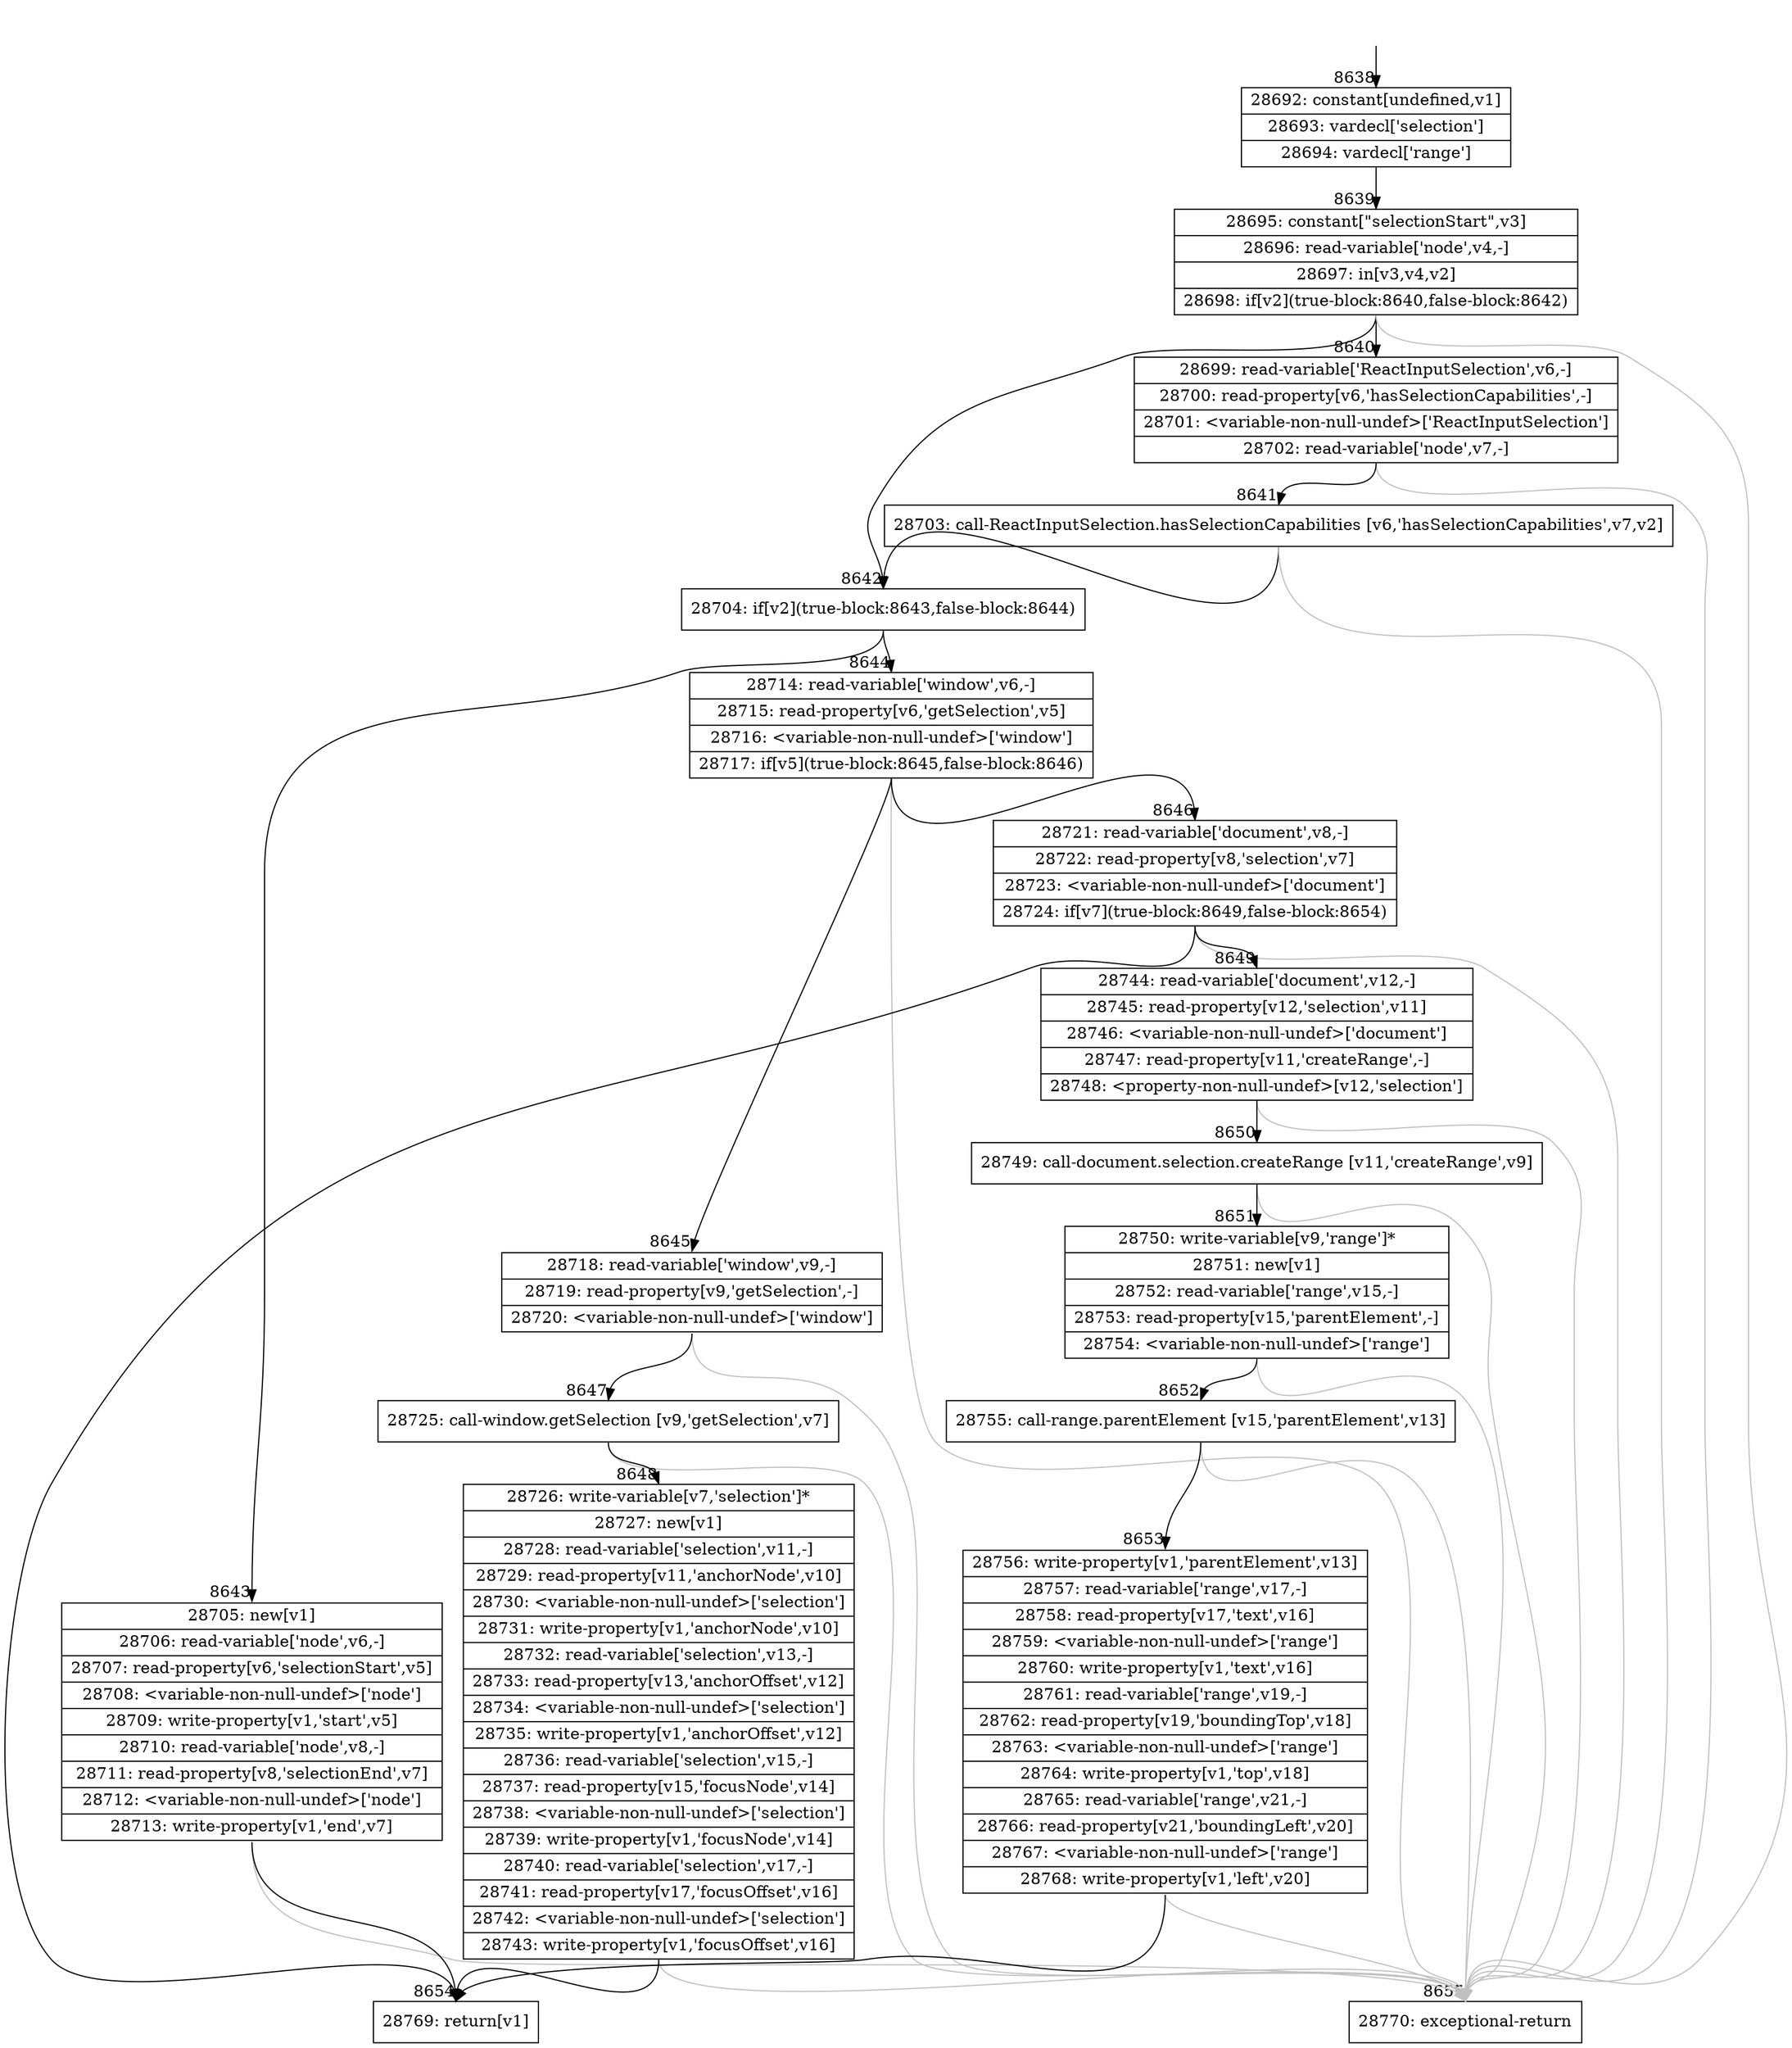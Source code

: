 digraph {
rankdir="TD"
BB_entry638[shape=none,label=""];
BB_entry638 -> BB8638 [tailport=s, headport=n, headlabel="    8638"]
BB8638 [shape=record label="{28692: constant[undefined,v1]|28693: vardecl['selection']|28694: vardecl['range']}" ] 
BB8638 -> BB8639 [tailport=s, headport=n, headlabel="      8639"]
BB8639 [shape=record label="{28695: constant[\"selectionStart\",v3]|28696: read-variable['node',v4,-]|28697: in[v3,v4,v2]|28698: if[v2](true-block:8640,false-block:8642)}" ] 
BB8639 -> BB8642 [tailport=s, headport=n, headlabel="      8642"]
BB8639 -> BB8640 [tailport=s, headport=n, headlabel="      8640"]
BB8639 -> BB8655 [tailport=s, headport=n, color=gray, headlabel="      8655"]
BB8640 [shape=record label="{28699: read-variable['ReactInputSelection',v6,-]|28700: read-property[v6,'hasSelectionCapabilities',-]|28701: \<variable-non-null-undef\>['ReactInputSelection']|28702: read-variable['node',v7,-]}" ] 
BB8640 -> BB8641 [tailport=s, headport=n, headlabel="      8641"]
BB8640 -> BB8655 [tailport=s, headport=n, color=gray]
BB8641 [shape=record label="{28703: call-ReactInputSelection.hasSelectionCapabilities [v6,'hasSelectionCapabilities',v7,v2]}" ] 
BB8641 -> BB8642 [tailport=s, headport=n]
BB8641 -> BB8655 [tailport=s, headport=n, color=gray]
BB8642 [shape=record label="{28704: if[v2](true-block:8643,false-block:8644)}" ] 
BB8642 -> BB8643 [tailport=s, headport=n, headlabel="      8643"]
BB8642 -> BB8644 [tailport=s, headport=n, headlabel="      8644"]
BB8643 [shape=record label="{28705: new[v1]|28706: read-variable['node',v6,-]|28707: read-property[v6,'selectionStart',v5]|28708: \<variable-non-null-undef\>['node']|28709: write-property[v1,'start',v5]|28710: read-variable['node',v8,-]|28711: read-property[v8,'selectionEnd',v7]|28712: \<variable-non-null-undef\>['node']|28713: write-property[v1,'end',v7]}" ] 
BB8643 -> BB8654 [tailport=s, headport=n, headlabel="      8654"]
BB8643 -> BB8655 [tailport=s, headport=n, color=gray]
BB8644 [shape=record label="{28714: read-variable['window',v6,-]|28715: read-property[v6,'getSelection',v5]|28716: \<variable-non-null-undef\>['window']|28717: if[v5](true-block:8645,false-block:8646)}" ] 
BB8644 -> BB8645 [tailport=s, headport=n, headlabel="      8645"]
BB8644 -> BB8646 [tailport=s, headport=n, headlabel="      8646"]
BB8644 -> BB8655 [tailport=s, headport=n, color=gray]
BB8645 [shape=record label="{28718: read-variable['window',v9,-]|28719: read-property[v9,'getSelection',-]|28720: \<variable-non-null-undef\>['window']}" ] 
BB8645 -> BB8647 [tailport=s, headport=n, headlabel="      8647"]
BB8645 -> BB8655 [tailport=s, headport=n, color=gray]
BB8646 [shape=record label="{28721: read-variable['document',v8,-]|28722: read-property[v8,'selection',v7]|28723: \<variable-non-null-undef\>['document']|28724: if[v7](true-block:8649,false-block:8654)}" ] 
BB8646 -> BB8649 [tailport=s, headport=n, headlabel="      8649"]
BB8646 -> BB8654 [tailport=s, headport=n]
BB8646 -> BB8655 [tailport=s, headport=n, color=gray]
BB8647 [shape=record label="{28725: call-window.getSelection [v9,'getSelection',v7]}" ] 
BB8647 -> BB8648 [tailport=s, headport=n, headlabel="      8648"]
BB8647 -> BB8655 [tailport=s, headport=n, color=gray]
BB8648 [shape=record label="{28726: write-variable[v7,'selection']*|28727: new[v1]|28728: read-variable['selection',v11,-]|28729: read-property[v11,'anchorNode',v10]|28730: \<variable-non-null-undef\>['selection']|28731: write-property[v1,'anchorNode',v10]|28732: read-variable['selection',v13,-]|28733: read-property[v13,'anchorOffset',v12]|28734: \<variable-non-null-undef\>['selection']|28735: write-property[v1,'anchorOffset',v12]|28736: read-variable['selection',v15,-]|28737: read-property[v15,'focusNode',v14]|28738: \<variable-non-null-undef\>['selection']|28739: write-property[v1,'focusNode',v14]|28740: read-variable['selection',v17,-]|28741: read-property[v17,'focusOffset',v16]|28742: \<variable-non-null-undef\>['selection']|28743: write-property[v1,'focusOffset',v16]}" ] 
BB8648 -> BB8654 [tailport=s, headport=n]
BB8648 -> BB8655 [tailport=s, headport=n, color=gray]
BB8649 [shape=record label="{28744: read-variable['document',v12,-]|28745: read-property[v12,'selection',v11]|28746: \<variable-non-null-undef\>['document']|28747: read-property[v11,'createRange',-]|28748: \<property-non-null-undef\>[v12,'selection']}" ] 
BB8649 -> BB8650 [tailport=s, headport=n, headlabel="      8650"]
BB8649 -> BB8655 [tailport=s, headport=n, color=gray]
BB8650 [shape=record label="{28749: call-document.selection.createRange [v11,'createRange',v9]}" ] 
BB8650 -> BB8651 [tailport=s, headport=n, headlabel="      8651"]
BB8650 -> BB8655 [tailport=s, headport=n, color=gray]
BB8651 [shape=record label="{28750: write-variable[v9,'range']*|28751: new[v1]|28752: read-variable['range',v15,-]|28753: read-property[v15,'parentElement',-]|28754: \<variable-non-null-undef\>['range']}" ] 
BB8651 -> BB8652 [tailport=s, headport=n, headlabel="      8652"]
BB8651 -> BB8655 [tailport=s, headport=n, color=gray]
BB8652 [shape=record label="{28755: call-range.parentElement [v15,'parentElement',v13]}" ] 
BB8652 -> BB8653 [tailport=s, headport=n, headlabel="      8653"]
BB8652 -> BB8655 [tailport=s, headport=n, color=gray]
BB8653 [shape=record label="{28756: write-property[v1,'parentElement',v13]|28757: read-variable['range',v17,-]|28758: read-property[v17,'text',v16]|28759: \<variable-non-null-undef\>['range']|28760: write-property[v1,'text',v16]|28761: read-variable['range',v19,-]|28762: read-property[v19,'boundingTop',v18]|28763: \<variable-non-null-undef\>['range']|28764: write-property[v1,'top',v18]|28765: read-variable['range',v21,-]|28766: read-property[v21,'boundingLeft',v20]|28767: \<variable-non-null-undef\>['range']|28768: write-property[v1,'left',v20]}" ] 
BB8653 -> BB8654 [tailport=s, headport=n]
BB8653 -> BB8655 [tailport=s, headport=n, color=gray]
BB8654 [shape=record label="{28769: return[v1]}" ] 
BB8655 [shape=record label="{28770: exceptional-return}" ] 
//#$~ 15219
}
